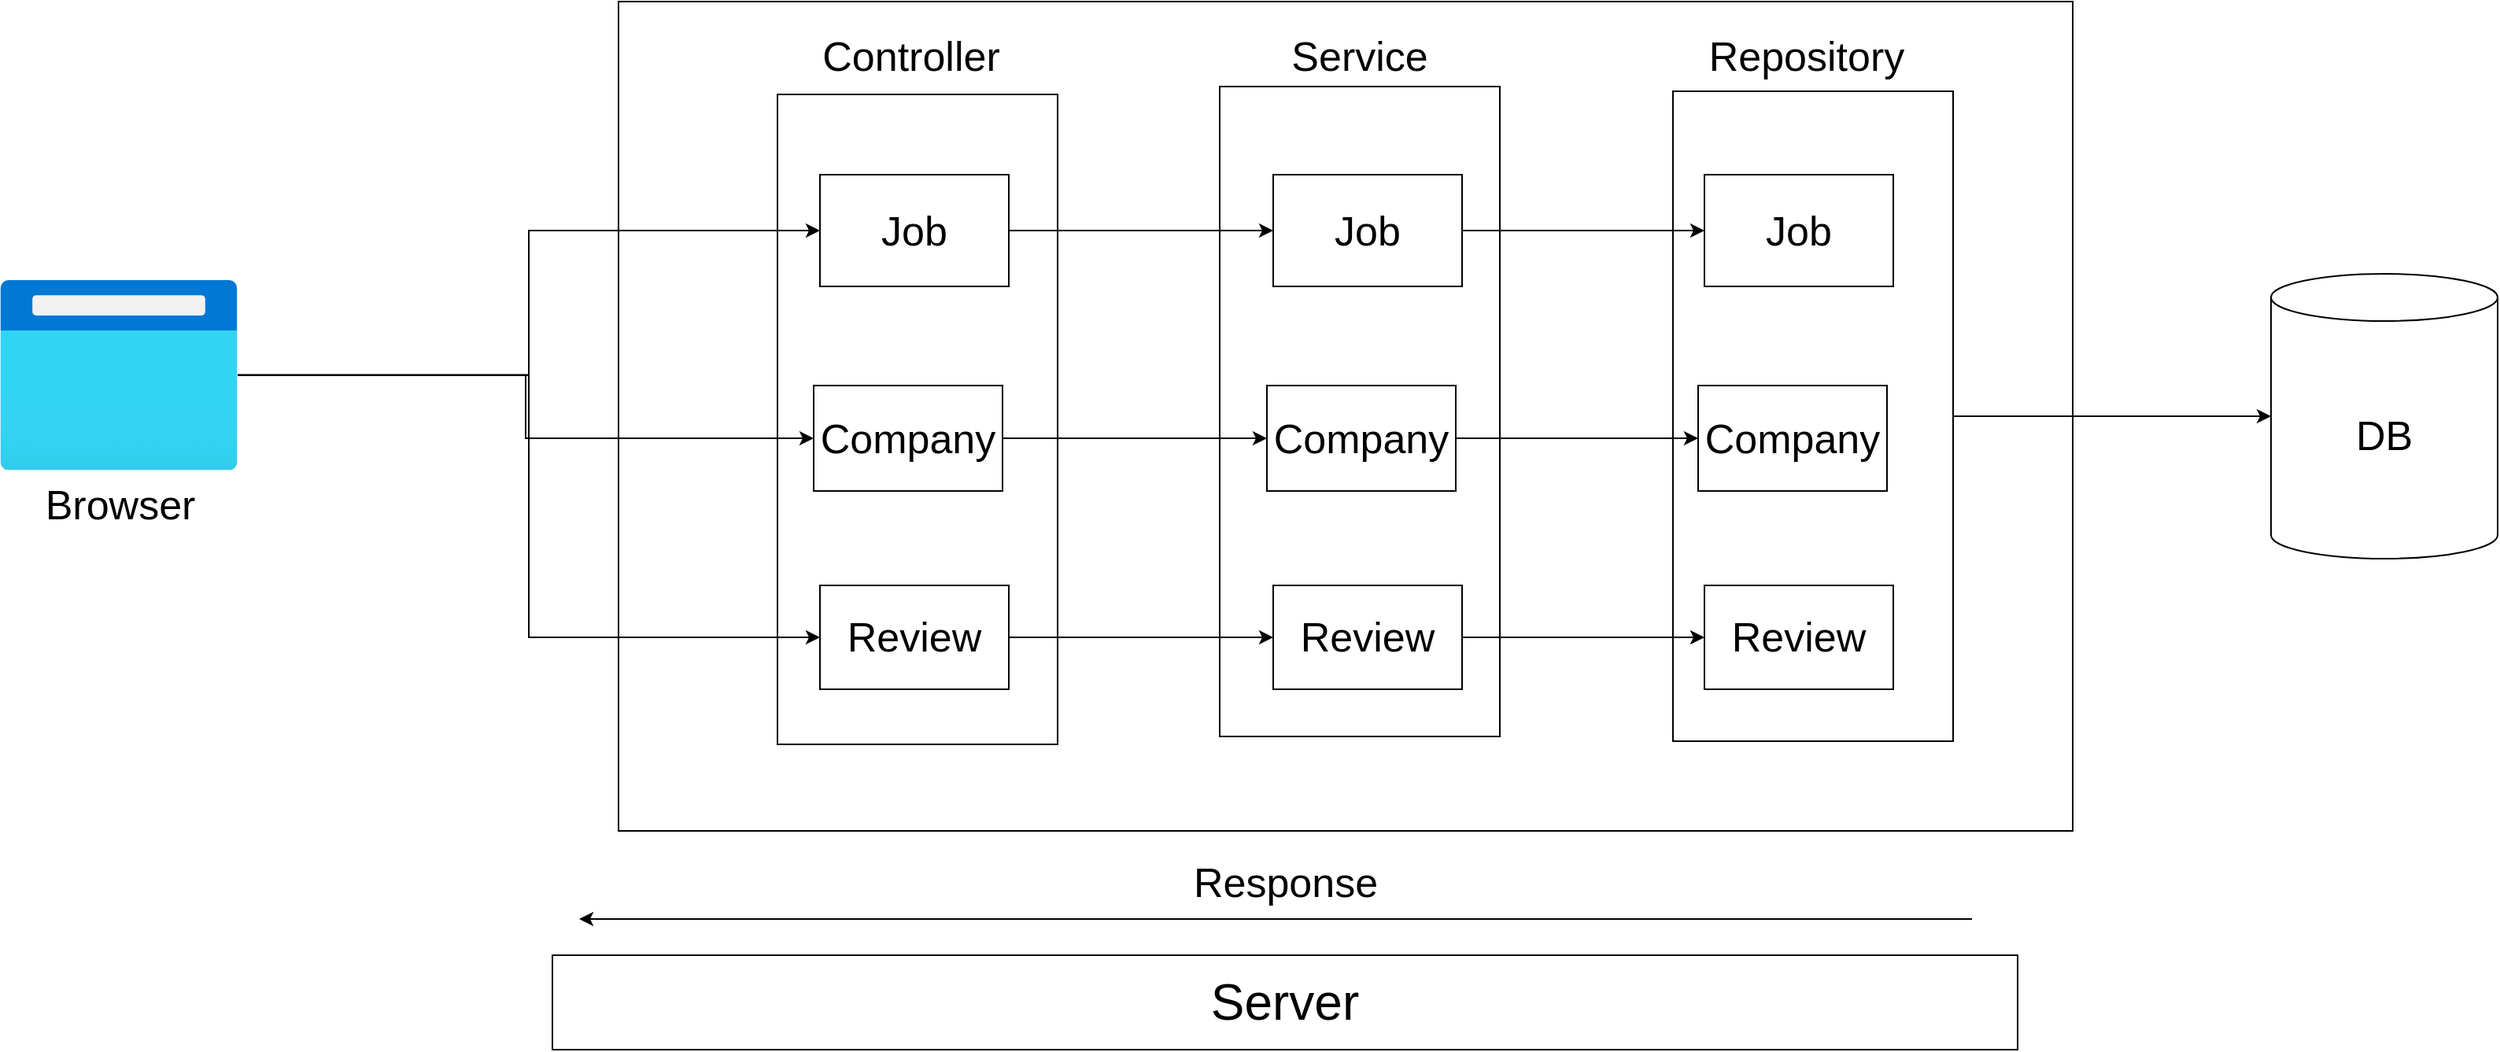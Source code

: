 <mxfile version="22.1.2" type="device">
  <diagram name="Page-1" id="rzCygaIb3HCRlPclYxBd">
    <mxGraphModel dx="2550" dy="1035" grid="0" gridSize="10" guides="1" tooltips="1" connect="1" arrows="1" fold="1" page="0" pageScale="1" pageWidth="827" pageHeight="1169" math="0" shadow="0">
      <root>
        <mxCell id="0" />
        <mxCell id="1" parent="0" />
        <mxCell id="dRNGFHnPLD5edv40ZI6M-1" value="" style="rounded=0;whiteSpace=wrap;html=1;" vertex="1" parent="1">
          <mxGeometry x="-101" y="59" width="924" height="527" as="geometry" />
        </mxCell>
        <mxCell id="dRNGFHnPLD5edv40ZI6M-2" value="" style="rounded=0;whiteSpace=wrap;html=1;" vertex="1" parent="1">
          <mxGeometry y="118" width="178" height="413" as="geometry" />
        </mxCell>
        <mxCell id="dRNGFHnPLD5edv40ZI6M-49" style="edgeStyle=orthogonalEdgeStyle;rounded=0;orthogonalLoop=1;jettySize=auto;html=1;entryX=0;entryY=0.5;entryDx=0;entryDy=0;" edge="1" parent="1" source="dRNGFHnPLD5edv40ZI6M-5" target="dRNGFHnPLD5edv40ZI6M-11">
          <mxGeometry relative="1" as="geometry" />
        </mxCell>
        <mxCell id="dRNGFHnPLD5edv40ZI6M-50" style="edgeStyle=orthogonalEdgeStyle;rounded=0;orthogonalLoop=1;jettySize=auto;html=1;entryX=0;entryY=0.5;entryDx=0;entryDy=0;" edge="1" parent="1" source="dRNGFHnPLD5edv40ZI6M-5" target="dRNGFHnPLD5edv40ZI6M-13">
          <mxGeometry relative="1" as="geometry" />
        </mxCell>
        <mxCell id="dRNGFHnPLD5edv40ZI6M-51" style="edgeStyle=orthogonalEdgeStyle;rounded=0;orthogonalLoop=1;jettySize=auto;html=1;entryX=0;entryY=0.5;entryDx=0;entryDy=0;" edge="1" parent="1" source="dRNGFHnPLD5edv40ZI6M-5" target="dRNGFHnPLD5edv40ZI6M-12">
          <mxGeometry relative="1" as="geometry" />
        </mxCell>
        <mxCell id="dRNGFHnPLD5edv40ZI6M-5" value="&lt;font style=&quot;font-size: 26px;&quot;&gt;Browser&lt;/font&gt;" style="image;aspect=fixed;html=1;points=[];align=center;fontSize=12;image=img/lib/azure2/general/Browser.svg;" vertex="1" parent="1">
          <mxGeometry x="-494" y="236" width="151" height="120.8" as="geometry" />
        </mxCell>
        <mxCell id="dRNGFHnPLD5edv40ZI6M-6" value="&lt;font style=&quot;font-size: 32px;&quot;&gt;Server&lt;/font&gt;" style="rounded=0;whiteSpace=wrap;html=1;" vertex="1" parent="1">
          <mxGeometry x="-143" y="665" width="931" height="60" as="geometry" />
        </mxCell>
        <mxCell id="dRNGFHnPLD5edv40ZI6M-7" value="" style="endArrow=classic;html=1;rounded=0;" edge="1" parent="1">
          <mxGeometry width="50" height="50" relative="1" as="geometry">
            <mxPoint x="759" y="642" as="sourcePoint" />
            <mxPoint x="-126" y="642" as="targetPoint" />
          </mxGeometry>
        </mxCell>
        <mxCell id="dRNGFHnPLD5edv40ZI6M-8" value="&lt;font style=&quot;font-size: 26px;&quot;&gt;DB&lt;/font&gt;" style="shape=cylinder3;whiteSpace=wrap;html=1;boundedLbl=1;backgroundOutline=1;size=15;" vertex="1" parent="1">
          <mxGeometry x="949" y="232" width="144" height="181" as="geometry" />
        </mxCell>
        <mxCell id="dRNGFHnPLD5edv40ZI6M-10" value="&lt;font style=&quot;font-size: 26px;&quot;&gt;Response&lt;/font&gt;" style="text;html=1;strokeColor=none;fillColor=none;align=center;verticalAlign=middle;whiteSpace=wrap;rounded=0;" vertex="1" parent="1">
          <mxGeometry x="292.5" y="604" width="60" height="30" as="geometry" />
        </mxCell>
        <mxCell id="dRNGFHnPLD5edv40ZI6M-11" value="&lt;font style=&quot;font-size: 26px;&quot;&gt;Job&lt;/font&gt;" style="rounded=0;whiteSpace=wrap;html=1;" vertex="1" parent="1">
          <mxGeometry x="27" y="169" width="120" height="71" as="geometry" />
        </mxCell>
        <mxCell id="dRNGFHnPLD5edv40ZI6M-12" value="&lt;font style=&quot;font-size: 26px;&quot;&gt;Company&lt;/font&gt;" style="rounded=0;whiteSpace=wrap;html=1;" vertex="1" parent="1">
          <mxGeometry x="23" y="303" width="120" height="67" as="geometry" />
        </mxCell>
        <mxCell id="dRNGFHnPLD5edv40ZI6M-13" value="&lt;font style=&quot;font-size: 26px;&quot;&gt;Review&lt;/font&gt;" style="rounded=0;whiteSpace=wrap;html=1;" vertex="1" parent="1">
          <mxGeometry x="27" y="430" width="120" height="66" as="geometry" />
        </mxCell>
        <mxCell id="dRNGFHnPLD5edv40ZI6M-18" value="" style="rounded=0;whiteSpace=wrap;html=1;" vertex="1" parent="1">
          <mxGeometry x="281" y="113" width="178" height="413" as="geometry" />
        </mxCell>
        <mxCell id="dRNGFHnPLD5edv40ZI6M-22" value="" style="rounded=0;whiteSpace=wrap;html=1;" vertex="1" parent="1">
          <mxGeometry x="569" y="116" width="178" height="413" as="geometry" />
        </mxCell>
        <mxCell id="dRNGFHnPLD5edv40ZI6M-26" value="&lt;font style=&quot;font-size: 26px;&quot;&gt;Controller&lt;/font&gt;" style="text;html=1;strokeColor=none;fillColor=none;align=center;verticalAlign=middle;whiteSpace=wrap;rounded=0;" vertex="1" parent="1">
          <mxGeometry x="55" y="79" width="60" height="30" as="geometry" />
        </mxCell>
        <mxCell id="dRNGFHnPLD5edv40ZI6M-27" value="&lt;font style=&quot;font-size: 26px;&quot;&gt;Service&lt;/font&gt;" style="text;html=1;strokeColor=none;fillColor=none;align=center;verticalAlign=middle;whiteSpace=wrap;rounded=0;" vertex="1" parent="1">
          <mxGeometry x="340" y="79" width="60" height="30" as="geometry" />
        </mxCell>
        <mxCell id="dRNGFHnPLD5edv40ZI6M-28" value="&lt;font style=&quot;font-size: 26px;&quot;&gt;Repository&lt;/font&gt;" style="text;html=1;strokeColor=none;fillColor=none;align=center;verticalAlign=middle;whiteSpace=wrap;rounded=0;" vertex="1" parent="1">
          <mxGeometry x="624" y="79" width="60" height="30" as="geometry" />
        </mxCell>
        <mxCell id="dRNGFHnPLD5edv40ZI6M-39" style="edgeStyle=orthogonalEdgeStyle;rounded=0;orthogonalLoop=1;jettySize=auto;html=1;entryX=0;entryY=0.5;entryDx=0;entryDy=0;" edge="1" parent="1" source="dRNGFHnPLD5edv40ZI6M-29" target="dRNGFHnPLD5edv40ZI6M-32">
          <mxGeometry relative="1" as="geometry" />
        </mxCell>
        <mxCell id="dRNGFHnPLD5edv40ZI6M-29" value="&lt;font style=&quot;font-size: 26px;&quot;&gt;Job&lt;/font&gt;" style="rounded=0;whiteSpace=wrap;html=1;" vertex="1" parent="1">
          <mxGeometry x="315" y="169" width="120" height="71" as="geometry" />
        </mxCell>
        <mxCell id="dRNGFHnPLD5edv40ZI6M-40" style="edgeStyle=orthogonalEdgeStyle;rounded=0;orthogonalLoop=1;jettySize=auto;html=1;entryX=0;entryY=0.5;entryDx=0;entryDy=0;" edge="1" parent="1" source="dRNGFHnPLD5edv40ZI6M-30" target="dRNGFHnPLD5edv40ZI6M-33">
          <mxGeometry relative="1" as="geometry" />
        </mxCell>
        <mxCell id="dRNGFHnPLD5edv40ZI6M-30" value="&lt;font style=&quot;font-size: 26px;&quot;&gt;Company&lt;/font&gt;" style="rounded=0;whiteSpace=wrap;html=1;" vertex="1" parent="1">
          <mxGeometry x="311" y="303" width="120" height="67" as="geometry" />
        </mxCell>
        <mxCell id="dRNGFHnPLD5edv40ZI6M-41" style="edgeStyle=orthogonalEdgeStyle;rounded=0;orthogonalLoop=1;jettySize=auto;html=1;" edge="1" parent="1" source="dRNGFHnPLD5edv40ZI6M-31" target="dRNGFHnPLD5edv40ZI6M-34">
          <mxGeometry relative="1" as="geometry" />
        </mxCell>
        <mxCell id="dRNGFHnPLD5edv40ZI6M-31" value="&lt;font style=&quot;font-size: 26px;&quot;&gt;Review&lt;/font&gt;" style="rounded=0;whiteSpace=wrap;html=1;" vertex="1" parent="1">
          <mxGeometry x="315" y="430" width="120" height="66" as="geometry" />
        </mxCell>
        <mxCell id="dRNGFHnPLD5edv40ZI6M-32" value="&lt;font style=&quot;font-size: 26px;&quot;&gt;Job&lt;/font&gt;" style="rounded=0;whiteSpace=wrap;html=1;" vertex="1" parent="1">
          <mxGeometry x="589" y="169" width="120" height="71" as="geometry" />
        </mxCell>
        <mxCell id="dRNGFHnPLD5edv40ZI6M-33" value="&lt;font style=&quot;font-size: 26px;&quot;&gt;Company&lt;/font&gt;" style="rounded=0;whiteSpace=wrap;html=1;" vertex="1" parent="1">
          <mxGeometry x="585" y="303" width="120" height="67" as="geometry" />
        </mxCell>
        <mxCell id="dRNGFHnPLD5edv40ZI6M-34" value="&lt;font style=&quot;font-size: 26px;&quot;&gt;Review&lt;/font&gt;" style="rounded=0;whiteSpace=wrap;html=1;" vertex="1" parent="1">
          <mxGeometry x="589" y="430" width="120" height="66" as="geometry" />
        </mxCell>
        <mxCell id="dRNGFHnPLD5edv40ZI6M-52" value="" style="endArrow=classic;html=1;rounded=0;exitX=1;exitY=0.5;exitDx=0;exitDy=0;entryX=0;entryY=0.5;entryDx=0;entryDy=0;" edge="1" parent="1" source="dRNGFHnPLD5edv40ZI6M-11" target="dRNGFHnPLD5edv40ZI6M-29">
          <mxGeometry width="50" height="50" relative="1" as="geometry">
            <mxPoint x="277" y="66" as="sourcePoint" />
            <mxPoint x="327" y="16" as="targetPoint" />
          </mxGeometry>
        </mxCell>
        <mxCell id="dRNGFHnPLD5edv40ZI6M-53" value="" style="endArrow=classic;html=1;rounded=0;exitX=1;exitY=0.5;exitDx=0;exitDy=0;" edge="1" parent="1" source="dRNGFHnPLD5edv40ZI6M-12" target="dRNGFHnPLD5edv40ZI6M-30">
          <mxGeometry width="50" height="50" relative="1" as="geometry">
            <mxPoint x="157" y="215" as="sourcePoint" />
            <mxPoint x="325" y="215" as="targetPoint" />
          </mxGeometry>
        </mxCell>
        <mxCell id="dRNGFHnPLD5edv40ZI6M-54" value="" style="endArrow=classic;html=1;rounded=0;exitX=1;exitY=0.5;exitDx=0;exitDy=0;" edge="1" parent="1" source="dRNGFHnPLD5edv40ZI6M-13" target="dRNGFHnPLD5edv40ZI6M-31">
          <mxGeometry width="50" height="50" relative="1" as="geometry">
            <mxPoint x="167" y="225" as="sourcePoint" />
            <mxPoint x="335" y="225" as="targetPoint" />
          </mxGeometry>
        </mxCell>
        <mxCell id="dRNGFHnPLD5edv40ZI6M-55" style="edgeStyle=orthogonalEdgeStyle;rounded=0;orthogonalLoop=1;jettySize=auto;html=1;entryX=0;entryY=0.5;entryDx=0;entryDy=0;entryPerimeter=0;" edge="1" parent="1" source="dRNGFHnPLD5edv40ZI6M-22" target="dRNGFHnPLD5edv40ZI6M-8">
          <mxGeometry relative="1" as="geometry" />
        </mxCell>
      </root>
    </mxGraphModel>
  </diagram>
</mxfile>
